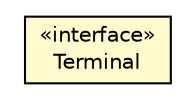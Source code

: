 #!/usr/local/bin/dot
#
# Class diagram 
# Generated by UMLGraph version R5_6 (http://www.umlgraph.org/)
#

digraph G {
	edge [fontname="Helvetica",fontsize=10,labelfontname="Helvetica",labelfontsize=10];
	node [fontname="Helvetica",fontsize=10,shape=plaintext];
	nodesep=0.25;
	ranksep=0.5;
	// eu.itesla_project.iidm.network.Terminal
	c8175 [label=<<table title="eu.itesla_project.iidm.network.Terminal" border="0" cellborder="1" cellspacing="0" cellpadding="2" port="p" bgcolor="lemonChiffon" href="./Terminal.html">
		<tr><td><table border="0" cellspacing="0" cellpadding="1">
<tr><td align="center" balign="center"> &#171;interface&#187; </td></tr>
<tr><td align="center" balign="center"> Terminal </td></tr>
		</table></td></tr>
		</table>>, URL="./Terminal.html", fontname="Helvetica", fontcolor="black", fontsize=10.0];
}

